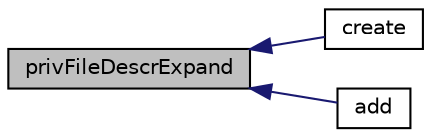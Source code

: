 digraph "privFileDescrExpand"
{
  edge [fontname="Helvetica",fontsize="10",labelfontname="Helvetica",labelfontsize="10"];
  node [fontname="Helvetica",fontsize="10",shape=record];
  rankdir="LR";
  Node167 [label="privFileDescrExpand",height=0.2,width=0.4,color="black", fillcolor="grey75", style="filled", fontcolor="black"];
  Node167 -> Node168 [dir="back",color="midnightblue",fontsize="10",style="solid",fontname="Helvetica"];
  Node168 [label="create",height=0.2,width=0.4,color="black", fillcolor="white", style="filled",URL="$class_pcl_zip.html#a2d670a34def1c5d97c3f69eb82731d5e"];
  Node167 -> Node169 [dir="back",color="midnightblue",fontsize="10",style="solid",fontname="Helvetica"];
  Node169 [label="add",height=0.2,width=0.4,color="black", fillcolor="white", style="filled",URL="$class_pcl_zip.html#a5cfbc5c6c546df2441fac5f84b98b7d1"];
}
